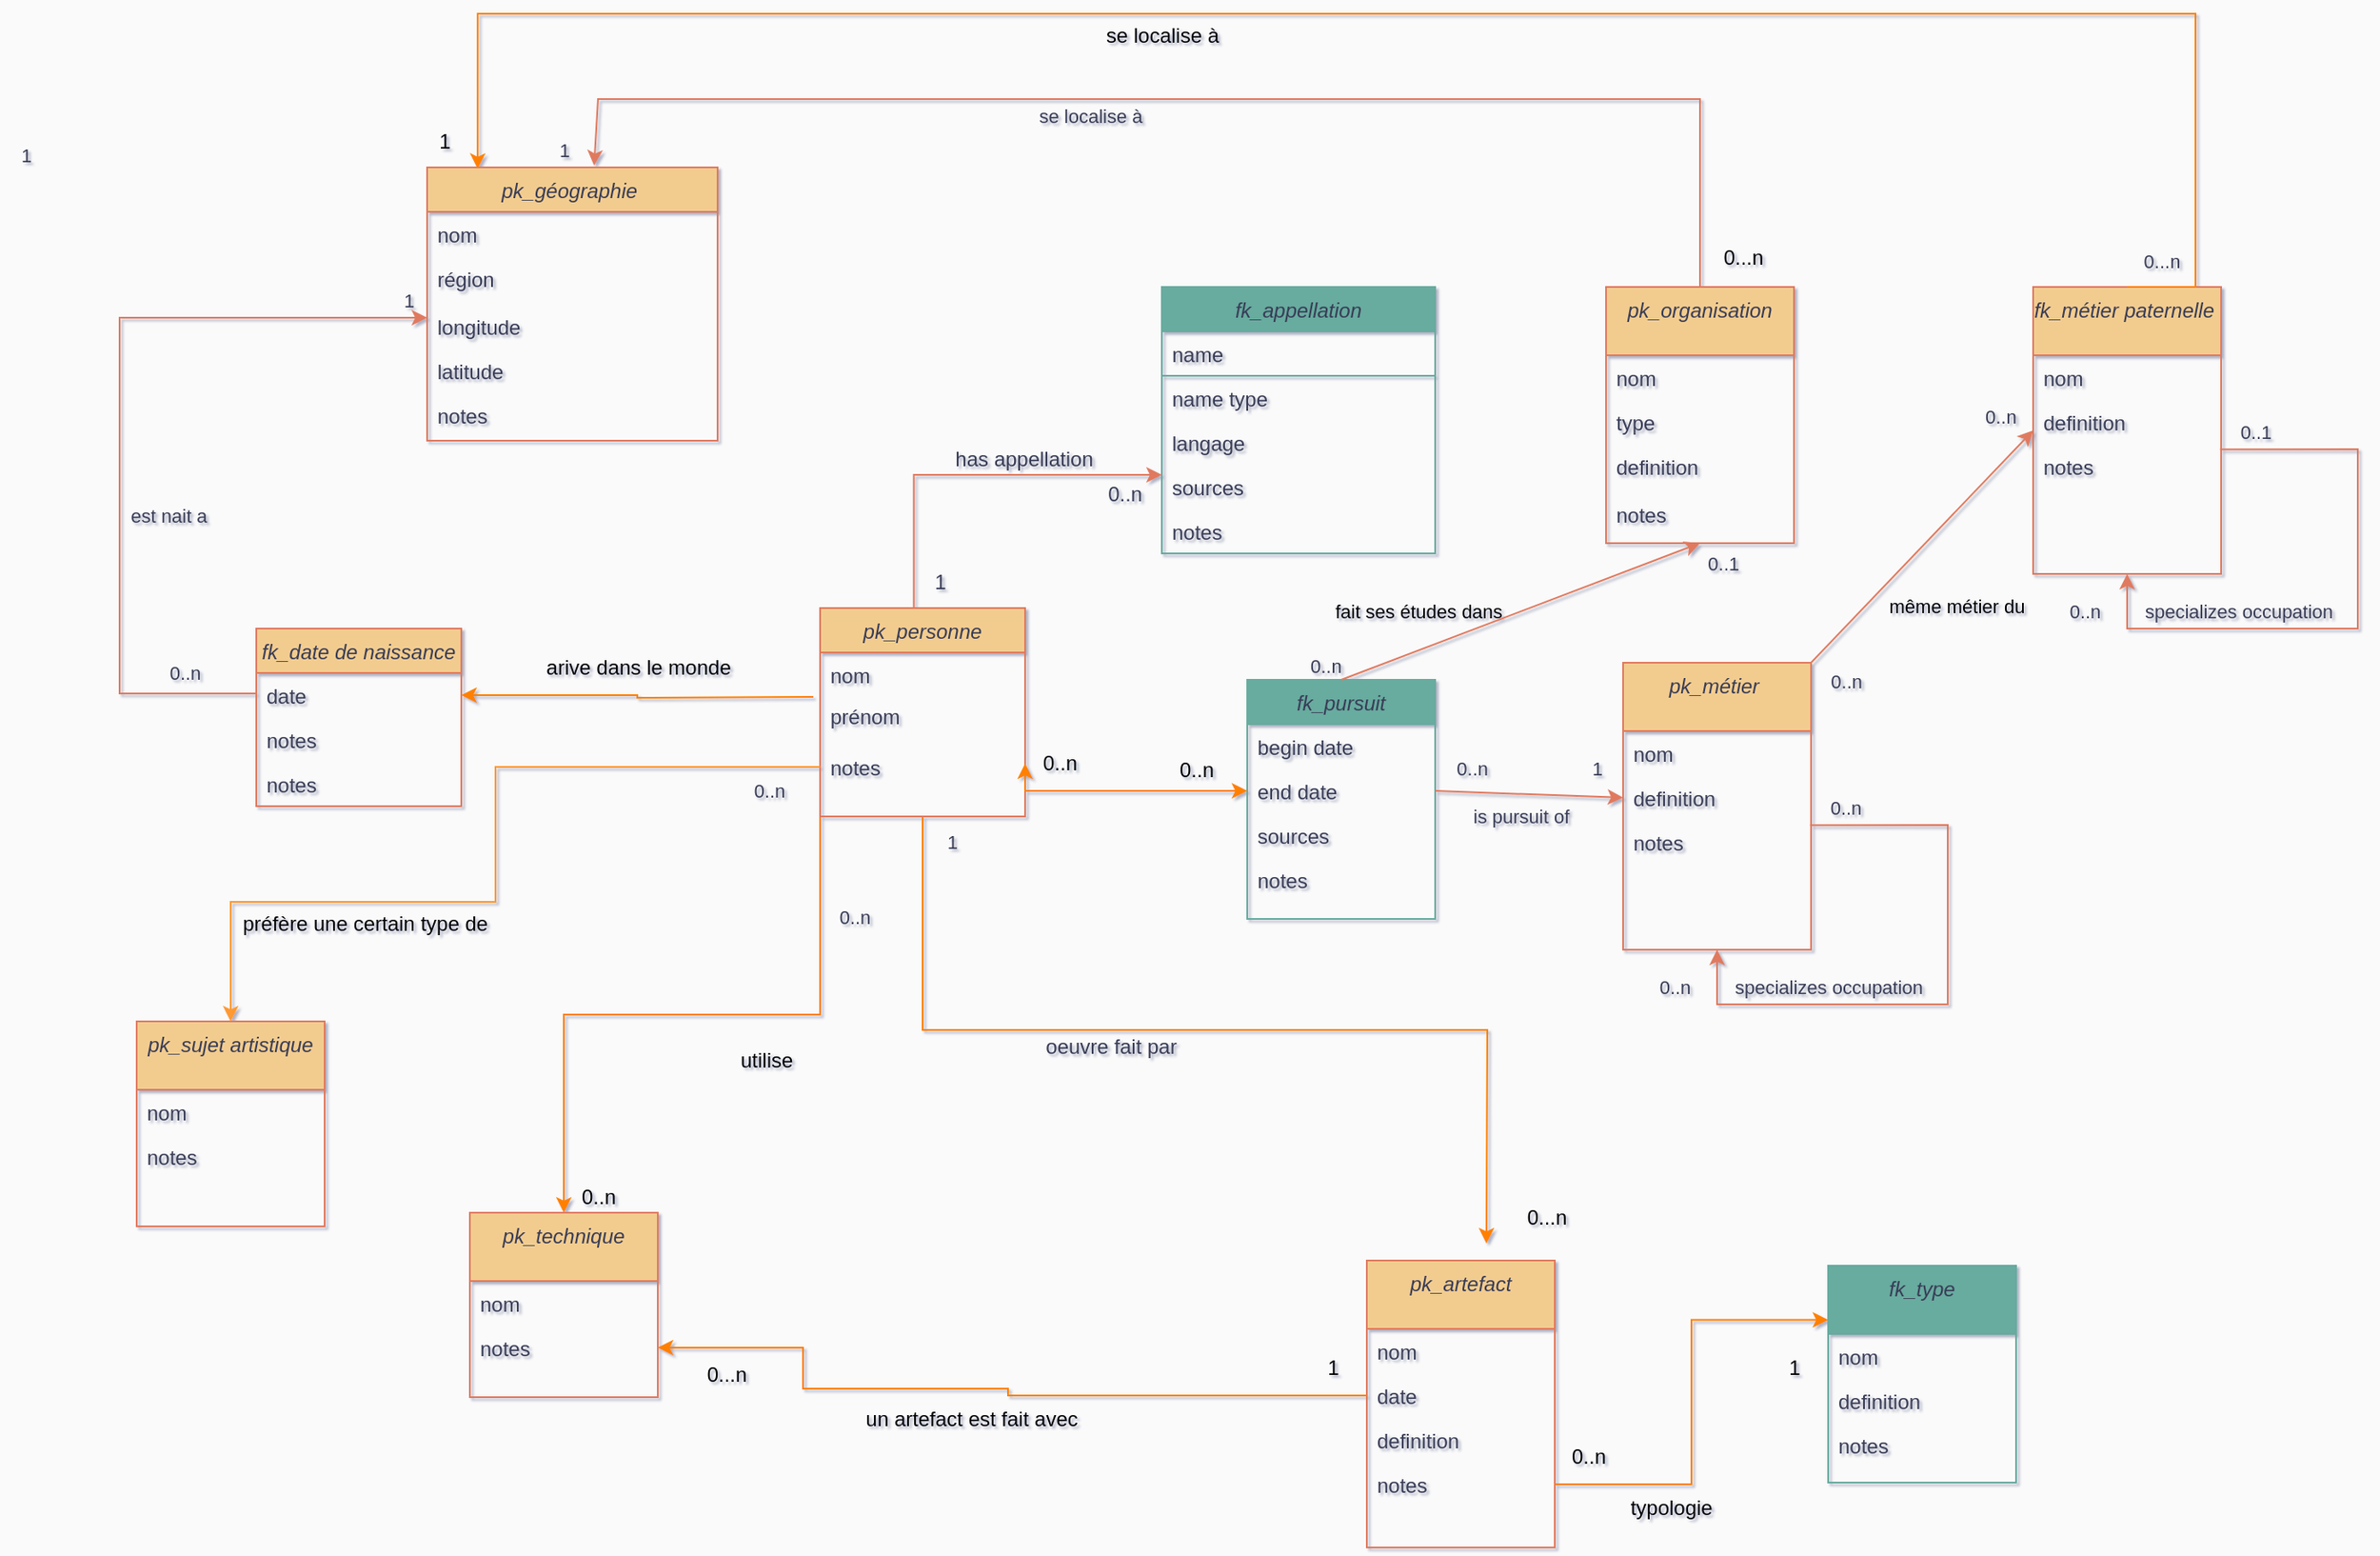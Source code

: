 <mxfile version="22.0.3" type="device">
  <diagram id="C5RBs43oDa-KdzZeNtuy" name="Page-1">
    <mxGraphModel dx="2068" dy="842" grid="1" gridSize="10" guides="1" tooltips="1" connect="1" arrows="1" fold="1" page="1" pageScale="1" pageWidth="1654" pageHeight="1169" background="#fafafa" math="0" shadow="1">
      <root>
        <mxCell id="WIyWlLk6GJQsqaUBKTNV-0" />
        <mxCell id="WIyWlLk6GJQsqaUBKTNV-1" parent="WIyWlLk6GJQsqaUBKTNV-0" />
        <mxCell id="lIRJRWgk_XQTRXZxPNvE-7" style="edgeStyle=orthogonalEdgeStyle;rounded=0;orthogonalLoop=1;jettySize=auto;html=1;exitX=0;exitY=1;exitDx=0;exitDy=0;entryX=0.5;entryY=0;entryDx=0;entryDy=0;strokeColor=#FF8000;" edge="1" parent="WIyWlLk6GJQsqaUBKTNV-1" source="zkfFHV4jXpPFQw0GAbJ--0" target="u_57cNiZf8qIz6-0h1pk-30">
          <mxGeometry relative="1" as="geometry" />
        </mxCell>
        <mxCell id="lIRJRWgk_XQTRXZxPNvE-30" style="edgeStyle=orthogonalEdgeStyle;rounded=0;orthogonalLoop=1;jettySize=auto;html=1;exitX=0.5;exitY=1;exitDx=0;exitDy=0;strokeColor=#FF8000;" edge="1" parent="WIyWlLk6GJQsqaUBKTNV-1" source="zkfFHV4jXpPFQw0GAbJ--0">
          <mxGeometry relative="1" as="geometry">
            <mxPoint x="1120" y="820" as="targetPoint" />
          </mxGeometry>
        </mxCell>
        <mxCell id="zkfFHV4jXpPFQw0GAbJ--0" value="pk_personne" style="swimlane;fontStyle=2;align=center;verticalAlign=top;childLayout=stackLayout;horizontal=1;startSize=26;horizontalStack=0;resizeParent=1;resizeLast=0;collapsible=1;marginBottom=0;rounded=0;shadow=0;strokeWidth=1;labelBackgroundColor=none;fillColor=#F2CC8F;strokeColor=#E07A5F;fontColor=#393C56;" parent="WIyWlLk6GJQsqaUBKTNV-1" vertex="1">
          <mxGeometry x="730" y="448" width="120" height="122" as="geometry">
            <mxRectangle x="230" y="140" width="160" height="26" as="alternateBounds" />
          </mxGeometry>
        </mxCell>
        <mxCell id="zkfFHV4jXpPFQw0GAbJ--1" value="nom" style="text;align=left;verticalAlign=top;spacingLeft=4;spacingRight=4;overflow=hidden;rotatable=0;points=[[0,0.5],[1,0.5]];portConstraint=eastwest;rounded=0;labelBackgroundColor=none;fontColor=#393C56;" parent="zkfFHV4jXpPFQw0GAbJ--0" vertex="1">
          <mxGeometry y="26" width="120" height="24" as="geometry" />
        </mxCell>
        <mxCell id="u_57cNiZf8qIz6-0h1pk-41" value="prénom" style="text;align=left;verticalAlign=top;spacingLeft=4;spacingRight=4;overflow=hidden;rotatable=0;points=[[0,0.5],[1,0.5]];portConstraint=eastwest;rounded=0;labelBackgroundColor=none;fontColor=#393C56;" parent="zkfFHV4jXpPFQw0GAbJ--0" vertex="1">
          <mxGeometry y="50" width="120" height="30" as="geometry" />
        </mxCell>
        <mxCell id="p7xlOEMJFDli8GuN8Mlz-6" value="notes&#xa;" style="text;align=left;verticalAlign=top;spacingLeft=4;spacingRight=4;overflow=hidden;rotatable=0;points=[[0,0.5],[1,0.5]];portConstraint=eastwest;rounded=0;shadow=0;html=0;labelBackgroundColor=none;fontColor=#393C56;" parent="zkfFHV4jXpPFQw0GAbJ--0" vertex="1">
          <mxGeometry y="80" width="120" height="26" as="geometry" />
        </mxCell>
        <mxCell id="Bw8D9-mf-STMI-rw64IU-0" value="fk_date de naissance" style="swimlane;fontStyle=2;align=center;verticalAlign=top;childLayout=stackLayout;horizontal=1;startSize=26;horizontalStack=0;resizeParent=1;resizeLast=0;collapsible=1;marginBottom=0;rounded=0;shadow=0;strokeWidth=1;labelBackgroundColor=none;fillColor=#F2CC8F;strokeColor=#E07A5F;fontColor=#393C56;" parent="WIyWlLk6GJQsqaUBKTNV-1" vertex="1">
          <mxGeometry x="400" y="460" width="120" height="104" as="geometry">
            <mxRectangle x="230" y="140" width="160" height="26" as="alternateBounds" />
          </mxGeometry>
        </mxCell>
        <mxCell id="Bw8D9-mf-STMI-rw64IU-1" value="date" style="text;align=left;verticalAlign=top;spacingLeft=4;spacingRight=4;overflow=hidden;rotatable=0;points=[[0,0.5],[1,0.5]];portConstraint=eastwest;rounded=0;labelBackgroundColor=none;fontColor=#393C56;" parent="Bw8D9-mf-STMI-rw64IU-0" vertex="1">
          <mxGeometry y="26" width="120" height="26" as="geometry" />
        </mxCell>
        <mxCell id="Bw8D9-mf-STMI-rw64IU-53" style="edgeStyle=elbowEdgeStyle;rounded=0;orthogonalLoop=1;jettySize=auto;elbow=vertical;html=1;exitX=0;exitY=0.5;exitDx=0;exitDy=0;labelBackgroundColor=none;fontColor=default;strokeColor=#E07A5F;" parent="Bw8D9-mf-STMI-rw64IU-0" edge="1">
          <mxGeometry relative="1" as="geometry">
            <mxPoint y="65" as="sourcePoint" />
            <mxPoint y="65" as="targetPoint" />
          </mxGeometry>
        </mxCell>
        <mxCell id="p7xlOEMJFDli8GuN8Mlz-13" value="notes&#xa;" style="text;align=left;verticalAlign=top;spacingLeft=4;spacingRight=4;overflow=hidden;rotatable=0;points=[[0,0.5],[1,0.5]];portConstraint=eastwest;rounded=0;shadow=0;html=0;labelBackgroundColor=none;fontColor=#393C56;" parent="Bw8D9-mf-STMI-rw64IU-0" vertex="1">
          <mxGeometry y="52" width="120" height="26" as="geometry" />
        </mxCell>
        <mxCell id="lIRJRWgk_XQTRXZxPNvE-15" value="notes&#xa;" style="text;align=left;verticalAlign=top;spacingLeft=4;spacingRight=4;overflow=hidden;rotatable=0;points=[[0,0.5],[1,0.5]];portConstraint=eastwest;rounded=0;shadow=0;html=0;labelBackgroundColor=none;fontColor=#393C56;" vertex="1" parent="Bw8D9-mf-STMI-rw64IU-0">
          <mxGeometry y="78" width="120" height="26" as="geometry" />
        </mxCell>
        <mxCell id="Bw8D9-mf-STMI-rw64IU-9" value="fk_appellation" style="swimlane;fontStyle=2;align=center;verticalAlign=top;childLayout=stackLayout;horizontal=1;startSize=26;horizontalStack=0;resizeParent=1;resizeLast=0;collapsible=1;marginBottom=0;rounded=0;shadow=0;strokeWidth=1;labelBackgroundColor=none;fillColor=#67AB9F;strokeColor=#67AB9F;fontColor=#393C56;" parent="WIyWlLk6GJQsqaUBKTNV-1" vertex="1">
          <mxGeometry x="930" y="260" width="160" height="156" as="geometry">
            <mxRectangle x="230" y="140" width="160" height="26" as="alternateBounds" />
          </mxGeometry>
        </mxCell>
        <mxCell id="Bw8D9-mf-STMI-rw64IU-10" value="name" style="text;align=left;verticalAlign=top;spacingLeft=4;spacingRight=4;overflow=hidden;rotatable=0;points=[[0,0.5],[1,0.5]];portConstraint=eastwest;rounded=0;labelBackgroundColor=none;fontColor=#393C56;strokeColor=#67AB9F;" parent="Bw8D9-mf-STMI-rw64IU-9" vertex="1">
          <mxGeometry y="26" width="160" height="26" as="geometry" />
        </mxCell>
        <mxCell id="Bw8D9-mf-STMI-rw64IU-11" value="name type" style="text;align=left;verticalAlign=top;spacingLeft=4;spacingRight=4;overflow=hidden;rotatable=0;points=[[0,0.5],[1,0.5]];portConstraint=eastwest;rounded=0;shadow=0;html=0;labelBackgroundColor=none;fontColor=#393C56;" parent="Bw8D9-mf-STMI-rw64IU-9" vertex="1">
          <mxGeometry y="52" width="160" height="26" as="geometry" />
        </mxCell>
        <mxCell id="Bw8D9-mf-STMI-rw64IU-18" value="langage" style="text;align=left;verticalAlign=top;spacingLeft=4;spacingRight=4;overflow=hidden;rotatable=0;points=[[0,0.5],[1,0.5]];portConstraint=eastwest;rounded=0;labelBackgroundColor=none;fontColor=#393C56;" parent="Bw8D9-mf-STMI-rw64IU-9" vertex="1">
          <mxGeometry y="78" width="160" height="26" as="geometry" />
        </mxCell>
        <mxCell id="Bw8D9-mf-STMI-rw64IU-19" value="sources" style="text;align=left;verticalAlign=top;spacingLeft=4;spacingRight=4;overflow=hidden;rotatable=0;points=[[0,0.5],[1,0.5]];portConstraint=eastwest;rounded=0;labelBackgroundColor=none;fontColor=#393C56;" parent="Bw8D9-mf-STMI-rw64IU-9" vertex="1">
          <mxGeometry y="104" width="160" height="26" as="geometry" />
        </mxCell>
        <mxCell id="p7xlOEMJFDli8GuN8Mlz-16" value="notes&#xa;" style="text;align=left;verticalAlign=top;spacingLeft=4;spacingRight=4;overflow=hidden;rotatable=0;points=[[0,0.5],[1,0.5]];portConstraint=eastwest;rounded=0;shadow=0;html=0;labelBackgroundColor=none;fontColor=#393C56;" parent="Bw8D9-mf-STMI-rw64IU-9" vertex="1">
          <mxGeometry y="130" width="160" height="26" as="geometry" />
        </mxCell>
        <mxCell id="Bw8D9-mf-STMI-rw64IU-20" value="" style="endArrow=classic;shadow=0;strokeWidth=1;rounded=0;endFill=1;edgeStyle=elbowEdgeStyle;elbow=vertical;exitX=0.457;exitY=0.003;exitDx=0;exitDy=0;exitPerimeter=0;labelBackgroundColor=none;fontColor=default;strokeColor=#E07A5F;" parent="WIyWlLk6GJQsqaUBKTNV-1" source="zkfFHV4jXpPFQw0GAbJ--0" target="Bw8D9-mf-STMI-rw64IU-9" edge="1">
          <mxGeometry x="0.5" y="41" relative="1" as="geometry">
            <mxPoint x="520" y="535.0" as="sourcePoint" />
            <mxPoint x="740" y="535.0" as="targetPoint" />
            <mxPoint x="-40" y="32" as="offset" />
            <Array as="points">
              <mxPoint x="850" y="370" />
            </Array>
          </mxGeometry>
        </mxCell>
        <mxCell id="Bw8D9-mf-STMI-rw64IU-22" value="0..n" style="resizable=0;align=right;verticalAlign=bottom;labelBackgroundColor=none;fontSize=12;rounded=0;fillColor=#F2CC8F;strokeColor=#E07A5F;fontColor=#393C56;" parent="Bw8D9-mf-STMI-rw64IU-20" connectable="0" vertex="1">
          <mxGeometry x="1" relative="1" as="geometry">
            <mxPoint x="-9.86" y="20" as="offset" />
          </mxGeometry>
        </mxCell>
        <mxCell id="Bw8D9-mf-STMI-rw64IU-23" value="has appellation" style="text;html=1;resizable=0;points=[];;align=center;verticalAlign=middle;labelBackgroundColor=none;rounded=0;shadow=0;strokeWidth=1;fontSize=12;fontColor=#393C56;" parent="Bw8D9-mf-STMI-rw64IU-20" vertex="1" connectable="0">
          <mxGeometry x="0.5" y="49" relative="1" as="geometry">
            <mxPoint x="-25.46" y="40.14" as="offset" />
          </mxGeometry>
        </mxCell>
        <mxCell id="Bw8D9-mf-STMI-rw64IU-12" value="pk_géographie " style="swimlane;fontStyle=2;align=center;verticalAlign=top;childLayout=stackLayout;horizontal=1;startSize=26;horizontalStack=0;resizeParent=1;resizeLast=0;collapsible=1;marginBottom=0;rounded=0;shadow=0;strokeWidth=1;labelBackgroundColor=none;fillColor=#F2CC8F;strokeColor=#E07A5F;fontColor=#393C56;" parent="WIyWlLk6GJQsqaUBKTNV-1" vertex="1">
          <mxGeometry x="500" y="190" width="170" height="160" as="geometry">
            <mxRectangle x="230" y="140" width="160" height="26" as="alternateBounds" />
          </mxGeometry>
        </mxCell>
        <mxCell id="Bw8D9-mf-STMI-rw64IU-13" value="nom" style="text;align=left;verticalAlign=top;spacingLeft=4;spacingRight=4;overflow=hidden;rotatable=0;points=[[0,0.5],[1,0.5]];portConstraint=eastwest;rounded=0;labelBackgroundColor=none;fontColor=#393C56;" parent="Bw8D9-mf-STMI-rw64IU-12" vertex="1">
          <mxGeometry y="26" width="170" height="26" as="geometry" />
        </mxCell>
        <mxCell id="Bw8D9-mf-STMI-rw64IU-14" value="région " style="text;align=left;verticalAlign=top;spacingLeft=4;spacingRight=4;overflow=hidden;rotatable=0;points=[[0,0.5],[1,0.5]];portConstraint=eastwest;rounded=0;shadow=0;html=0;labelBackgroundColor=none;fontColor=#393C56;" parent="Bw8D9-mf-STMI-rw64IU-12" vertex="1">
          <mxGeometry y="52" width="170" height="28" as="geometry" />
        </mxCell>
        <mxCell id="Bw8D9-mf-STMI-rw64IU-24" value="longitude" style="text;align=left;verticalAlign=top;spacingLeft=4;spacingRight=4;overflow=hidden;rotatable=0;points=[[0,0.5],[1,0.5]];portConstraint=eastwest;rounded=0;shadow=0;html=0;labelBackgroundColor=none;fontColor=#393C56;" parent="Bw8D9-mf-STMI-rw64IU-12" vertex="1">
          <mxGeometry y="80" width="170" height="26" as="geometry" />
        </mxCell>
        <mxCell id="Bw8D9-mf-STMI-rw64IU-25" value="latitude" style="text;align=left;verticalAlign=top;spacingLeft=4;spacingRight=4;overflow=hidden;rotatable=0;points=[[0,0.5],[1,0.5]];portConstraint=eastwest;rounded=0;shadow=0;html=0;labelBackgroundColor=none;fontColor=#393C56;" parent="Bw8D9-mf-STMI-rw64IU-12" vertex="1">
          <mxGeometry y="106" width="170" height="26" as="geometry" />
        </mxCell>
        <mxCell id="p7xlOEMJFDli8GuN8Mlz-14" value="notes&#xa;" style="text;align=left;verticalAlign=top;spacingLeft=4;spacingRight=4;overflow=hidden;rotatable=0;points=[[0,0.5],[1,0.5]];portConstraint=eastwest;rounded=0;shadow=0;html=0;labelBackgroundColor=none;fontColor=#393C56;" parent="Bw8D9-mf-STMI-rw64IU-12" vertex="1">
          <mxGeometry y="132" width="170" height="26" as="geometry" />
        </mxCell>
        <mxCell id="Bw8D9-mf-STMI-rw64IU-49" value="" style="endArrow=classic;html=1;rounded=0;labelBackgroundColor=none;fontColor=default;strokeColor=#E07A5F;" parent="WIyWlLk6GJQsqaUBKTNV-1" edge="1">
          <mxGeometry relative="1" as="geometry">
            <mxPoint x="400" y="498" as="sourcePoint" />
            <mxPoint x="500" y="278" as="targetPoint" />
            <Array as="points">
              <mxPoint x="320" y="498" />
              <mxPoint x="320" y="278" />
            </Array>
          </mxGeometry>
        </mxCell>
        <mxCell id="Bw8D9-mf-STMI-rw64IU-50" value="est nait a&amp;nbsp;" style="edgeLabel;resizable=0;html=1;align=center;verticalAlign=middle;rounded=0;labelBackgroundColor=none;fontColor=#393C56;" parent="Bw8D9-mf-STMI-rw64IU-49" connectable="0" vertex="1">
          <mxGeometry relative="1" as="geometry">
            <mxPoint x="30" y="56" as="offset" />
          </mxGeometry>
        </mxCell>
        <mxCell id="Bw8D9-mf-STMI-rw64IU-51" value="1" style="edgeLabel;html=1;align=center;verticalAlign=middle;resizable=0;points=[];rounded=0;labelBackgroundColor=none;fontColor=#393C56;" parent="Bw8D9-mf-STMI-rw64IU-49" vertex="1" connectable="0">
          <mxGeometry x="0.888" y="-1" relative="1" as="geometry">
            <mxPoint x="15.55" y="-11.69" as="offset" />
          </mxGeometry>
        </mxCell>
        <mxCell id="Bw8D9-mf-STMI-rw64IU-52" value="0..n" style="edgeLabel;html=1;align=center;verticalAlign=middle;resizable=0;points=[];rounded=0;labelBackgroundColor=none;fontColor=#393C56;" parent="Bw8D9-mf-STMI-rw64IU-49" vertex="1" connectable="0">
          <mxGeometry x="-0.881" y="-1" relative="1" as="geometry">
            <mxPoint x="-14.14" y="-11" as="offset" />
          </mxGeometry>
        </mxCell>
        <mxCell id="Bw8D9-mf-STMI-rw64IU-86" value="pk_métier " style="swimlane;fontStyle=2;align=center;verticalAlign=top;childLayout=stackLayout;horizontal=1;startSize=40;horizontalStack=0;resizeParent=1;resizeLast=0;collapsible=1;marginBottom=0;rounded=0;shadow=0;strokeWidth=1;labelBackgroundColor=none;fillColor=#F2CC8F;strokeColor=#E07A5F;fontColor=#393C56;" parent="WIyWlLk6GJQsqaUBKTNV-1" vertex="1">
          <mxGeometry x="1200" y="480" width="110" height="168" as="geometry">
            <mxRectangle x="230" y="140" width="160" height="26" as="alternateBounds" />
          </mxGeometry>
        </mxCell>
        <mxCell id="Bw8D9-mf-STMI-rw64IU-87" value="nom " style="text;align=left;verticalAlign=top;spacingLeft=4;spacingRight=4;overflow=hidden;rotatable=0;points=[[0,0.5],[1,0.5]];portConstraint=eastwest;rounded=0;labelBackgroundColor=none;fontColor=#393C56;" parent="Bw8D9-mf-STMI-rw64IU-86" vertex="1">
          <mxGeometry y="40" width="110" height="26" as="geometry" />
        </mxCell>
        <mxCell id="Bw8D9-mf-STMI-rw64IU-88" value="" style="endArrow=classic;html=1;entryX=0.5;entryY=1;entryDx=0;entryDy=0;exitX=0.994;exitY=1.122;exitDx=0;exitDy=0;exitPerimeter=0;rounded=0;labelBackgroundColor=none;fontColor=default;strokeColor=#E07A5F;" parent="Bw8D9-mf-STMI-rw64IU-86" target="Bw8D9-mf-STMI-rw64IU-86" edge="1">
          <mxGeometry relative="1" as="geometry">
            <mxPoint x="109.34" y="95.172" as="sourcePoint" />
            <mxPoint x="-30" y="140" as="targetPoint" />
            <Array as="points">
              <mxPoint x="190" y="95" />
              <mxPoint x="190" y="200" />
              <mxPoint x="55" y="200" />
            </Array>
          </mxGeometry>
        </mxCell>
        <mxCell id="Bw8D9-mf-STMI-rw64IU-90" value="specializes occupation" style="edgeLabel;resizable=0;html=1;align=center;verticalAlign=middle;rounded=0;labelBackgroundColor=none;fontColor=#393C56;" parent="Bw8D9-mf-STMI-rw64IU-88" connectable="0" vertex="1">
          <mxGeometry relative="1" as="geometry">
            <mxPoint x="-70" y="-1.01" as="offset" />
          </mxGeometry>
        </mxCell>
        <mxCell id="Bw8D9-mf-STMI-rw64IU-91" value="0..n" style="edgeLabel;html=1;align=center;verticalAlign=middle;resizable=0;points=[];rounded=0;labelBackgroundColor=none;fontColor=#393C56;" parent="Bw8D9-mf-STMI-rw64IU-88" vertex="1" connectable="0">
          <mxGeometry x="-0.881" y="-1" relative="1" as="geometry">
            <mxPoint x="-0.18" y="-11" as="offset" />
          </mxGeometry>
        </mxCell>
        <mxCell id="Bw8D9-mf-STMI-rw64IU-89" value="0..n" style="edgeLabel;html=1;align=center;verticalAlign=middle;resizable=0;points=[];rounded=0;labelBackgroundColor=none;fontColor=#393C56;" parent="Bw8D9-mf-STMI-rw64IU-88" vertex="1" connectable="0">
          <mxGeometry x="0.888" y="-1" relative="1" as="geometry">
            <mxPoint x="-26" y="2.44" as="offset" />
          </mxGeometry>
        </mxCell>
        <mxCell id="p7xlOEMJFDli8GuN8Mlz-2" value="definition" style="text;align=left;verticalAlign=top;spacingLeft=4;spacingRight=4;overflow=hidden;rotatable=0;points=[[0,0.5],[1,0.5]];portConstraint=eastwest;rounded=0;shadow=0;html=0;labelBackgroundColor=none;fontColor=#393C56;" parent="Bw8D9-mf-STMI-rw64IU-86" vertex="1">
          <mxGeometry y="66" width="110" height="26" as="geometry" />
        </mxCell>
        <mxCell id="p7xlOEMJFDli8GuN8Mlz-8" value="notes&#xa;" style="text;align=left;verticalAlign=top;spacingLeft=4;spacingRight=4;overflow=hidden;rotatable=0;points=[[0,0.5],[1,0.5]];portConstraint=eastwest;rounded=0;shadow=0;html=0;labelBackgroundColor=none;fontColor=#393C56;" parent="Bw8D9-mf-STMI-rw64IU-86" vertex="1">
          <mxGeometry y="92" width="110" height="26" as="geometry" />
        </mxCell>
        <mxCell id="Bw8D9-mf-STMI-rw64IU-77" value="fk_pursuit" style="swimlane;fontStyle=2;align=center;verticalAlign=top;childLayout=stackLayout;horizontal=1;startSize=26;horizontalStack=0;resizeParent=1;resizeLast=0;collapsible=1;marginBottom=0;rounded=0;shadow=0;strokeWidth=1;labelBackgroundColor=none;fillColor=#67AB9F;strokeColor=#67AB9F;fontColor=#393C56;" parent="WIyWlLk6GJQsqaUBKTNV-1" vertex="1">
          <mxGeometry x="980" y="490" width="110" height="140" as="geometry">
            <mxRectangle x="230" y="140" width="160" height="26" as="alternateBounds" />
          </mxGeometry>
        </mxCell>
        <mxCell id="Bw8D9-mf-STMI-rw64IU-78" value="begin date" style="text;align=left;verticalAlign=top;spacingLeft=4;spacingRight=4;overflow=hidden;rotatable=0;points=[[0,0.5],[1,0.5]];portConstraint=eastwest;rounded=0;labelBackgroundColor=none;fontColor=#393C56;" parent="Bw8D9-mf-STMI-rw64IU-77" vertex="1">
          <mxGeometry y="26" width="110" height="26" as="geometry" />
        </mxCell>
        <mxCell id="Bw8D9-mf-STMI-rw64IU-79" value="end date" style="text;align=left;verticalAlign=top;spacingLeft=4;spacingRight=4;overflow=hidden;rotatable=0;points=[[0,0.5],[1,0.5]];portConstraint=eastwest;rounded=0;shadow=0;html=0;labelBackgroundColor=none;fontColor=#393C56;" parent="Bw8D9-mf-STMI-rw64IU-77" vertex="1">
          <mxGeometry y="52" width="110" height="26" as="geometry" />
        </mxCell>
        <mxCell id="Bw8D9-mf-STMI-rw64IU-80" style="edgeStyle=elbowEdgeStyle;rounded=0;orthogonalLoop=1;jettySize=auto;elbow=vertical;html=1;exitX=0;exitY=0.5;exitDx=0;exitDy=0;labelBackgroundColor=none;fontColor=default;strokeColor=#E07A5F;" parent="Bw8D9-mf-STMI-rw64IU-77" source="Bw8D9-mf-STMI-rw64IU-79" target="Bw8D9-mf-STMI-rw64IU-79" edge="1">
          <mxGeometry relative="1" as="geometry" />
        </mxCell>
        <mxCell id="Bw8D9-mf-STMI-rw64IU-81" value="sources" style="text;align=left;verticalAlign=top;spacingLeft=4;spacingRight=4;overflow=hidden;rotatable=0;points=[[0,0.5],[1,0.5]];portConstraint=eastwest;rounded=0;shadow=0;html=0;labelBackgroundColor=none;fontColor=#393C56;" parent="Bw8D9-mf-STMI-rw64IU-77" vertex="1">
          <mxGeometry y="78" width="110" height="26" as="geometry" />
        </mxCell>
        <mxCell id="p7xlOEMJFDli8GuN8Mlz-15" value="notes&#xa;" style="text;align=left;verticalAlign=top;spacingLeft=4;spacingRight=4;overflow=hidden;rotatable=0;points=[[0,0.5],[1,0.5]];portConstraint=eastwest;rounded=0;shadow=0;html=0;labelBackgroundColor=none;fontColor=#393C56;" parent="Bw8D9-mf-STMI-rw64IU-77" vertex="1">
          <mxGeometry y="104" width="110" height="26" as="geometry" />
        </mxCell>
        <mxCell id="Bw8D9-mf-STMI-rw64IU-93" value="" style="endArrow=none;html=1;exitX=0;exitY=0.5;exitDx=0;exitDy=0;entryX=1;entryY=0.5;entryDx=0;entryDy=0;startArrow=classic;startFill=1;endFill=0;rounded=0;labelBackgroundColor=none;fontColor=default;strokeColor=#E07A5F;" parent="WIyWlLk6GJQsqaUBKTNV-1" target="Bw8D9-mf-STMI-rw64IU-79" edge="1">
          <mxGeometry x="-0.006" relative="1" as="geometry">
            <mxPoint x="1200" y="559" as="sourcePoint" />
            <mxPoint x="1000" y="635" as="targetPoint" />
            <mxPoint as="offset" />
          </mxGeometry>
        </mxCell>
        <mxCell id="Bw8D9-mf-STMI-rw64IU-94" value="is pursuit of" style="edgeLabel;resizable=0;html=1;align=center;verticalAlign=middle;rounded=0;labelBackgroundColor=none;fontColor=#393C56;rotation=0;" parent="Bw8D9-mf-STMI-rw64IU-93" connectable="0" vertex="1">
          <mxGeometry relative="1" as="geometry">
            <mxPoint x="-5" y="13" as="offset" />
          </mxGeometry>
        </mxCell>
        <mxCell id="Bw8D9-mf-STMI-rw64IU-95" value="1" style="edgeLabel;resizable=0;html=1;align=left;verticalAlign=bottom;rounded=0;labelBackgroundColor=none;fontColor=#393C56;" parent="Bw8D9-mf-STMI-rw64IU-93" connectable="0" vertex="1">
          <mxGeometry x="-1" relative="1" as="geometry">
            <mxPoint x="-20" y="-9" as="offset" />
          </mxGeometry>
        </mxCell>
        <mxCell id="Bw8D9-mf-STMI-rw64IU-96" value="0..n" style="edgeLabel;resizable=0;html=1;align=right;verticalAlign=bottom;rounded=0;labelBackgroundColor=none;fontColor=#393C56;" parent="Bw8D9-mf-STMI-rw64IU-93" connectable="0" vertex="1">
          <mxGeometry x="1" relative="1" as="geometry">
            <mxPoint x="31" y="-5" as="offset" />
          </mxGeometry>
        </mxCell>
        <mxCell id="Bw8D9-mf-STMI-rw64IU-130" value="" style="endArrow=classic;html=1;entryX=0.575;entryY=-0.007;entryDx=0;entryDy=0;exitX=0.5;exitY=0;exitDx=0;exitDy=0;rounded=0;labelBackgroundColor=none;fontColor=default;strokeColor=#E07A5F;entryPerimeter=0;" parent="WIyWlLk6GJQsqaUBKTNV-1" source="Bw8D9-mf-STMI-rw64IU-128" target="Bw8D9-mf-STMI-rw64IU-12" edge="1">
          <mxGeometry relative="1" as="geometry">
            <mxPoint x="1350" y="264" as="sourcePoint" />
            <mxPoint x="1160" y="324" as="targetPoint" />
            <Array as="points">
              <mxPoint x="1245" y="200" />
              <mxPoint x="1245" y="150" />
              <mxPoint x="600" y="150" />
            </Array>
          </mxGeometry>
        </mxCell>
        <mxCell id="Bw8D9-mf-STMI-rw64IU-131" value="se localise à" style="edgeLabel;resizable=0;html=1;align=center;verticalAlign=middle;rounded=0;labelBackgroundColor=none;fontColor=#393C56;" parent="Bw8D9-mf-STMI-rw64IU-130" connectable="0" vertex="1">
          <mxGeometry relative="1" as="geometry">
            <mxPoint x="-70" y="10" as="offset" />
          </mxGeometry>
        </mxCell>
        <mxCell id="Bw8D9-mf-STMI-rw64IU-132" value="0..n" style="edgeLabel;html=1;align=center;verticalAlign=middle;resizable=0;points=[];rounded=0;labelBackgroundColor=none;fontColor=#393C56;" parent="Bw8D9-mf-STMI-rw64IU-130" vertex="1" connectable="0">
          <mxGeometry x="-0.881" y="-1" relative="1" as="geometry">
            <mxPoint x="24" y="53.45" as="offset" />
          </mxGeometry>
        </mxCell>
        <mxCell id="Bw8D9-mf-STMI-rw64IU-133" value="1" style="edgeLabel;html=1;align=center;verticalAlign=middle;resizable=0;points=[];rounded=0;labelBackgroundColor=none;fontColor=#393C56;" parent="Bw8D9-mf-STMI-rw64IU-130" vertex="1" connectable="0">
          <mxGeometry x="0.888" y="-1" relative="1" as="geometry">
            <mxPoint x="-26" y="31" as="offset" />
          </mxGeometry>
        </mxCell>
        <mxCell id="Bw8D9-mf-STMI-rw64IU-128" value="pk_organisation" style="swimlane;fontStyle=2;align=center;verticalAlign=top;childLayout=stackLayout;horizontal=1;startSize=40;horizontalStack=0;resizeParent=1;resizeLast=0;collapsible=1;marginBottom=0;rounded=0;shadow=0;strokeWidth=1;labelBackgroundColor=none;fillColor=#F2CC8F;strokeColor=#E07A5F;fontColor=#393C56;" parent="WIyWlLk6GJQsqaUBKTNV-1" vertex="1">
          <mxGeometry x="1190" y="260" width="110" height="150" as="geometry">
            <mxRectangle x="230" y="140" width="160" height="26" as="alternateBounds" />
          </mxGeometry>
        </mxCell>
        <mxCell id="Bw8D9-mf-STMI-rw64IU-129" value="nom" style="text;align=left;verticalAlign=top;spacingLeft=4;spacingRight=4;overflow=hidden;rotatable=0;points=[[0,0.5],[1,0.5]];portConstraint=eastwest;rounded=0;labelBackgroundColor=none;fontColor=#393C56;" parent="Bw8D9-mf-STMI-rw64IU-128" vertex="1">
          <mxGeometry y="40" width="110" height="26" as="geometry" />
        </mxCell>
        <mxCell id="u_57cNiZf8qIz6-0h1pk-17" value="type" style="text;align=left;verticalAlign=top;spacingLeft=4;spacingRight=4;overflow=hidden;rotatable=0;points=[[0,0.5],[1,0.5]];portConstraint=eastwest;rounded=0;labelBackgroundColor=none;fontColor=#393C56;" parent="Bw8D9-mf-STMI-rw64IU-128" vertex="1">
          <mxGeometry y="66" width="110" height="26" as="geometry" />
        </mxCell>
        <mxCell id="p7xlOEMJFDli8GuN8Mlz-3" value="definition" style="text;align=left;verticalAlign=top;spacingLeft=4;spacingRight=4;overflow=hidden;rotatable=0;points=[[0,0.5],[1,0.5]];portConstraint=eastwest;rounded=0;shadow=0;html=0;labelBackgroundColor=none;fontColor=#393C56;" parent="Bw8D9-mf-STMI-rw64IU-128" vertex="1">
          <mxGeometry y="92" width="110" height="28" as="geometry" />
        </mxCell>
        <mxCell id="p7xlOEMJFDli8GuN8Mlz-11" value="notes&#xa;" style="text;align=left;verticalAlign=top;spacingLeft=4;spacingRight=4;overflow=hidden;rotatable=0;points=[[0,0.5],[1,0.5]];portConstraint=eastwest;rounded=0;shadow=0;html=0;labelBackgroundColor=none;fontColor=#393C56;" parent="Bw8D9-mf-STMI-rw64IU-128" vertex="1">
          <mxGeometry y="120" width="110" height="26" as="geometry" />
        </mxCell>
        <mxCell id="Bw8D9-mf-STMI-rw64IU-135" value="fait ses études dans&lt;br&gt;" style="endArrow=classic;html=1;exitX=0.5;exitY=0;exitDx=0;exitDy=0;entryX=0.5;entryY=1;entryDx=0;entryDy=0;rounded=0;labelBackgroundColor=none;fontColor=default;strokeColor=#E07A5F;" parent="WIyWlLk6GJQsqaUBKTNV-1" source="Bw8D9-mf-STMI-rw64IU-77" target="Bw8D9-mf-STMI-rw64IU-128" edge="1">
          <mxGeometry x="-0.499" y="21" relative="1" as="geometry">
            <mxPoint x="1210" y="569" as="sourcePoint" />
            <mxPoint x="1100" y="635" as="targetPoint" />
            <mxPoint as="offset" />
          </mxGeometry>
        </mxCell>
        <mxCell id="Bw8D9-mf-STMI-rw64IU-137" value="0..n" style="edgeLabel;resizable=0;html=1;align=left;verticalAlign=bottom;rounded=0;labelBackgroundColor=none;fontColor=#393C56;" parent="Bw8D9-mf-STMI-rw64IU-135" connectable="0" vertex="1">
          <mxGeometry x="-1" relative="1" as="geometry">
            <mxPoint x="-20" as="offset" />
          </mxGeometry>
        </mxCell>
        <mxCell id="Bw8D9-mf-STMI-rw64IU-138" value="0..1" style="edgeLabel;resizable=0;html=1;align=right;verticalAlign=bottom;rounded=0;labelBackgroundColor=none;fontColor=#393C56;" parent="Bw8D9-mf-STMI-rw64IU-135" connectable="0" vertex="1">
          <mxGeometry x="1" relative="1" as="geometry">
            <mxPoint x="24" y="20" as="offset" />
          </mxGeometry>
        </mxCell>
        <mxCell id="u_57cNiZf8qIz6-0h1pk-11" value="1" style="text;html=1;align=center;verticalAlign=middle;resizable=0;points=[];autosize=1;strokeColor=none;fillColor=none;rounded=0;labelBackgroundColor=none;fontColor=#393C56;" parent="WIyWlLk6GJQsqaUBKTNV-1" vertex="1">
          <mxGeometry x="785" y="418" width="30" height="30" as="geometry" />
        </mxCell>
        <mxCell id="u_57cNiZf8qIz6-0h1pk-18" value="fk_type" style="swimlane;fontStyle=2;align=center;verticalAlign=top;childLayout=stackLayout;horizontal=1;startSize=40;horizontalStack=0;resizeParent=1;resizeLast=0;collapsible=1;marginBottom=0;rounded=0;shadow=0;strokeWidth=1;labelBackgroundColor=none;fillColor=#67AB9F;strokeColor=#67AB9F;fontColor=#393C56;" parent="WIyWlLk6GJQsqaUBKTNV-1" vertex="1">
          <mxGeometry x="1320" y="833" width="110" height="127" as="geometry">
            <mxRectangle x="230" y="140" width="160" height="26" as="alternateBounds" />
          </mxGeometry>
        </mxCell>
        <mxCell id="p7xlOEMJFDli8GuN8Mlz-31" value="nom" style="text;align=left;verticalAlign=top;spacingLeft=4;spacingRight=4;overflow=hidden;rotatable=0;points=[[0,0.5],[1,0.5]];portConstraint=eastwest;rounded=0;labelBackgroundColor=none;fontColor=#393C56;" parent="u_57cNiZf8qIz6-0h1pk-18" vertex="1">
          <mxGeometry y="40" width="110" height="26" as="geometry" />
        </mxCell>
        <mxCell id="p7xlOEMJFDli8GuN8Mlz-1" value="definition" style="text;align=left;verticalAlign=top;spacingLeft=4;spacingRight=4;overflow=hidden;rotatable=0;points=[[0,0.5],[1,0.5]];portConstraint=eastwest;rounded=0;shadow=0;html=0;labelBackgroundColor=none;fontColor=#393C56;" parent="u_57cNiZf8qIz6-0h1pk-18" vertex="1">
          <mxGeometry y="66" width="110" height="26" as="geometry" />
        </mxCell>
        <mxCell id="p7xlOEMJFDli8GuN8Mlz-9" value="notes&#xa;" style="text;align=left;verticalAlign=top;spacingLeft=4;spacingRight=4;overflow=hidden;rotatable=0;points=[[0,0.5],[1,0.5]];portConstraint=eastwest;rounded=0;shadow=0;html=0;labelBackgroundColor=none;fontColor=#393C56;" parent="u_57cNiZf8qIz6-0h1pk-18" vertex="1">
          <mxGeometry y="92" width="110" height="26" as="geometry" />
        </mxCell>
        <mxCell id="u_57cNiZf8qIz6-0h1pk-29" value="1" style="text;html=1;align=center;verticalAlign=middle;resizable=0;points=[];autosize=1;strokeColor=none;fillColor=none;fontSize=11;rounded=0;labelBackgroundColor=none;fontColor=#393C56;" parent="WIyWlLk6GJQsqaUBKTNV-1" vertex="1">
          <mxGeometry x="792" y="569.5" width="30" height="30" as="geometry" />
        </mxCell>
        <mxCell id="u_57cNiZf8qIz6-0h1pk-30" value="pk_technique" style="swimlane;fontStyle=2;align=center;verticalAlign=top;childLayout=stackLayout;horizontal=1;startSize=40;horizontalStack=0;resizeParent=1;resizeLast=0;collapsible=1;marginBottom=0;rounded=0;shadow=0;strokeWidth=1;labelBackgroundColor=none;fillColor=#F2CC8F;strokeColor=#E07A5F;fontColor=#393C56;" parent="WIyWlLk6GJQsqaUBKTNV-1" vertex="1">
          <mxGeometry x="525" y="802" width="110" height="108" as="geometry">
            <mxRectangle x="230" y="140" width="160" height="26" as="alternateBounds" />
          </mxGeometry>
        </mxCell>
        <mxCell id="u_57cNiZf8qIz6-0h1pk-31" value="nom" style="text;align=left;verticalAlign=top;spacingLeft=4;spacingRight=4;overflow=hidden;rotatable=0;points=[[0,0.5],[1,0.5]];portConstraint=eastwest;rounded=0;labelBackgroundColor=none;fontColor=#393C56;" parent="u_57cNiZf8qIz6-0h1pk-30" vertex="1">
          <mxGeometry y="40" width="110" height="26" as="geometry" />
        </mxCell>
        <mxCell id="p7xlOEMJFDli8GuN8Mlz-5" value="notes&#xa;" style="text;align=left;verticalAlign=top;spacingLeft=4;spacingRight=4;overflow=hidden;rotatable=0;points=[[0,0.5],[1,0.5]];portConstraint=eastwest;rounded=0;shadow=0;html=0;labelBackgroundColor=none;fontColor=#393C56;" parent="u_57cNiZf8qIz6-0h1pk-30" vertex="1">
          <mxGeometry y="66" width="110" height="26" as="geometry" />
        </mxCell>
        <mxCell id="u_57cNiZf8qIz6-0h1pk-42" value="fk_métier paternelle " style="swimlane;fontStyle=2;align=center;verticalAlign=top;childLayout=stackLayout;horizontal=1;startSize=40;horizontalStack=0;resizeParent=1;resizeLast=0;collapsible=1;marginBottom=0;rounded=0;shadow=0;strokeWidth=1;labelBackgroundColor=none;fillColor=#F2CC8F;strokeColor=#E07A5F;fontColor=#393C56;" parent="WIyWlLk6GJQsqaUBKTNV-1" vertex="1">
          <mxGeometry x="1440" y="260" width="110" height="168" as="geometry">
            <mxRectangle x="230" y="140" width="160" height="26" as="alternateBounds" />
          </mxGeometry>
        </mxCell>
        <mxCell id="u_57cNiZf8qIz6-0h1pk-43" value="nom " style="text;align=left;verticalAlign=top;spacingLeft=4;spacingRight=4;overflow=hidden;rotatable=0;points=[[0,0.5],[1,0.5]];portConstraint=eastwest;rounded=0;labelBackgroundColor=none;fontColor=#393C56;" parent="u_57cNiZf8qIz6-0h1pk-42" vertex="1">
          <mxGeometry y="40" width="110" height="26" as="geometry" />
        </mxCell>
        <mxCell id="u_57cNiZf8qIz6-0h1pk-44" value="" style="endArrow=classic;html=1;entryX=0.5;entryY=1;entryDx=0;entryDy=0;exitX=0.994;exitY=1.122;exitDx=0;exitDy=0;exitPerimeter=0;rounded=0;labelBackgroundColor=none;fontColor=default;strokeColor=#E07A5F;" parent="u_57cNiZf8qIz6-0h1pk-42" target="u_57cNiZf8qIz6-0h1pk-42" edge="1">
          <mxGeometry relative="1" as="geometry">
            <mxPoint x="109.34" y="95.172" as="sourcePoint" />
            <mxPoint x="-30" y="140" as="targetPoint" />
            <Array as="points">
              <mxPoint x="190" y="95" />
              <mxPoint x="190" y="200" />
              <mxPoint x="55" y="200" />
            </Array>
          </mxGeometry>
        </mxCell>
        <mxCell id="u_57cNiZf8qIz6-0h1pk-45" value="specializes occupation" style="edgeLabel;resizable=0;html=1;align=center;verticalAlign=middle;rounded=0;labelBackgroundColor=none;fontColor=#393C56;" parent="u_57cNiZf8qIz6-0h1pk-44" connectable="0" vertex="1">
          <mxGeometry relative="1" as="geometry">
            <mxPoint x="-70" y="-1.01" as="offset" />
          </mxGeometry>
        </mxCell>
        <mxCell id="u_57cNiZf8qIz6-0h1pk-46" value="0..1" style="edgeLabel;html=1;align=center;verticalAlign=middle;resizable=0;points=[];rounded=0;labelBackgroundColor=none;fontColor=#393C56;" parent="u_57cNiZf8qIz6-0h1pk-44" vertex="1" connectable="0">
          <mxGeometry x="-0.881" y="-1" relative="1" as="geometry">
            <mxPoint x="-0.18" y="-11" as="offset" />
          </mxGeometry>
        </mxCell>
        <mxCell id="u_57cNiZf8qIz6-0h1pk-47" value="0..n" style="edgeLabel;html=1;align=center;verticalAlign=middle;resizable=0;points=[];rounded=0;labelBackgroundColor=none;fontColor=#393C56;" parent="u_57cNiZf8qIz6-0h1pk-44" vertex="1" connectable="0">
          <mxGeometry x="0.888" y="-1" relative="1" as="geometry">
            <mxPoint x="-26" y="2.44" as="offset" />
          </mxGeometry>
        </mxCell>
        <mxCell id="p7xlOEMJFDli8GuN8Mlz-4" value="definition" style="text;align=left;verticalAlign=top;spacingLeft=4;spacingRight=4;overflow=hidden;rotatable=0;points=[[0,0.5],[1,0.5]];portConstraint=eastwest;rounded=0;shadow=0;html=0;labelBackgroundColor=none;fontColor=#393C56;" parent="u_57cNiZf8qIz6-0h1pk-42" vertex="1">
          <mxGeometry y="66" width="110" height="26" as="geometry" />
        </mxCell>
        <mxCell id="p7xlOEMJFDli8GuN8Mlz-10" value="notes&#xa;" style="text;align=left;verticalAlign=top;spacingLeft=4;spacingRight=4;overflow=hidden;rotatable=0;points=[[0,0.5],[1,0.5]];portConstraint=eastwest;rounded=0;shadow=0;html=0;labelBackgroundColor=none;fontColor=#393C56;" parent="u_57cNiZf8qIz6-0h1pk-42" vertex="1">
          <mxGeometry y="92" width="110" height="26" as="geometry" />
        </mxCell>
        <mxCell id="u_57cNiZf8qIz6-0h1pk-48" value="&lt;font color=&quot;#000000&quot;&gt;même métier du&lt;/font&gt;" style="endArrow=none;html=1;exitX=0;exitY=0.5;exitDx=0;exitDy=0;entryX=1;entryY=0.5;entryDx=0;entryDy=0;startArrow=classic;startFill=1;endFill=0;rounded=0;labelBackgroundColor=none;fontColor=default;strokeColor=#E07A5F;" parent="WIyWlLk6GJQsqaUBKTNV-1" source="u_57cNiZf8qIz6-0h1pk-42" edge="1">
          <mxGeometry x="0.111" y="39" relative="1" as="geometry">
            <mxPoint x="1420" y="414" as="sourcePoint" />
            <mxPoint x="1310" y="480" as="targetPoint" />
            <mxPoint x="-1" y="1" as="offset" />
          </mxGeometry>
        </mxCell>
        <mxCell id="u_57cNiZf8qIz6-0h1pk-50" value="0..n" style="edgeLabel;resizable=0;html=1;align=left;verticalAlign=bottom;rounded=0;labelBackgroundColor=none;fontColor=#393C56;" parent="u_57cNiZf8qIz6-0h1pk-48" connectable="0" vertex="1">
          <mxGeometry x="-1" relative="1" as="geometry">
            <mxPoint x="-30" as="offset" />
          </mxGeometry>
        </mxCell>
        <mxCell id="u_57cNiZf8qIz6-0h1pk-51" value="0..n" style="edgeLabel;resizable=0;html=1;align=right;verticalAlign=bottom;rounded=0;labelBackgroundColor=none;fontColor=#393C56;" parent="u_57cNiZf8qIz6-0h1pk-48" connectable="0" vertex="1">
          <mxGeometry x="1" relative="1" as="geometry">
            <mxPoint x="30" y="20" as="offset" />
          </mxGeometry>
        </mxCell>
        <mxCell id="u_57cNiZf8qIz6-0h1pk-55" value="0...n" style="text;html=1;align=center;verticalAlign=middle;resizable=0;points=[];autosize=1;strokeColor=none;fillColor=none;fontSize=11;rounded=0;labelBackgroundColor=none;fontColor=#393C56;" parent="WIyWlLk6GJQsqaUBKTNV-1" vertex="1">
          <mxGeometry x="1495" y="230" width="40" height="30" as="geometry" />
        </mxCell>
        <mxCell id="u_57cNiZf8qIz6-0h1pk-56" value="1" style="text;html=1;align=center;verticalAlign=middle;resizable=0;points=[];autosize=1;strokeColor=none;fillColor=none;fontSize=11;rounded=0;labelBackgroundColor=none;fontColor=#393C56;" parent="WIyWlLk6GJQsqaUBKTNV-1" vertex="1">
          <mxGeometry x="250" y="168" width="30" height="30" as="geometry" />
        </mxCell>
        <mxCell id="_vozTY5XuUaW1i8RwrUc-5" value="oeuvre fait par" style="text;html=1;align=center;verticalAlign=middle;resizable=0;points=[];autosize=1;strokeColor=none;fillColor=none;fontColor=#393C56;rotation=0;" parent="WIyWlLk6GJQsqaUBKTNV-1" vertex="1">
          <mxGeometry x="850" y="690" width="100" height="30" as="geometry" />
        </mxCell>
        <mxCell id="p7xlOEMJFDli8GuN8Mlz-17" value="pk_artefact" style="swimlane;fontStyle=2;align=center;verticalAlign=top;childLayout=stackLayout;horizontal=1;startSize=40;horizontalStack=0;resizeParent=1;resizeLast=0;collapsible=1;marginBottom=0;rounded=0;shadow=0;strokeWidth=1;labelBackgroundColor=none;fillColor=#F2CC8F;strokeColor=#E07A5F;fontColor=#393C56;" parent="WIyWlLk6GJQsqaUBKTNV-1" vertex="1">
          <mxGeometry x="1050" y="830" width="110" height="168" as="geometry">
            <mxRectangle x="230" y="140" width="160" height="26" as="alternateBounds" />
          </mxGeometry>
        </mxCell>
        <mxCell id="p7xlOEMJFDli8GuN8Mlz-18" value="nom" style="text;align=left;verticalAlign=top;spacingLeft=4;spacingRight=4;overflow=hidden;rotatable=0;points=[[0,0.5],[1,0.5]];portConstraint=eastwest;rounded=0;labelBackgroundColor=none;fontColor=#393C56;" parent="p7xlOEMJFDli8GuN8Mlz-17" vertex="1">
          <mxGeometry y="40" width="110" height="26" as="geometry" />
        </mxCell>
        <mxCell id="p7xlOEMJFDli8GuN8Mlz-19" value="date" style="text;align=left;verticalAlign=top;spacingLeft=4;spacingRight=4;overflow=hidden;rotatable=0;points=[[0,0.5],[1,0.5]];portConstraint=eastwest;rounded=0;shadow=0;html=0;labelBackgroundColor=none;fontColor=#393C56;" parent="p7xlOEMJFDli8GuN8Mlz-17" vertex="1">
          <mxGeometry y="66" width="110" height="26" as="geometry" />
        </mxCell>
        <mxCell id="p7xlOEMJFDli8GuN8Mlz-20" value="definition" style="text;align=left;verticalAlign=top;spacingLeft=4;spacingRight=4;overflow=hidden;rotatable=0;points=[[0,0.5],[1,0.5]];portConstraint=eastwest;rounded=0;shadow=0;html=0;labelBackgroundColor=none;fontColor=#393C56;" parent="p7xlOEMJFDli8GuN8Mlz-17" vertex="1">
          <mxGeometry y="92" width="110" height="26" as="geometry" />
        </mxCell>
        <mxCell id="p7xlOEMJFDli8GuN8Mlz-21" value="notes&#xa;" style="text;align=left;verticalAlign=top;spacingLeft=4;spacingRight=4;overflow=hidden;rotatable=0;points=[[0,0.5],[1,0.5]];portConstraint=eastwest;rounded=0;shadow=0;html=0;labelBackgroundColor=none;fontColor=#393C56;" parent="p7xlOEMJFDli8GuN8Mlz-17" vertex="1">
          <mxGeometry y="118" width="110" height="26" as="geometry" />
        </mxCell>
        <mxCell id="p7xlOEMJFDli8GuN8Mlz-23" style="edgeStyle=orthogonalEdgeStyle;rounded=0;orthogonalLoop=1;jettySize=auto;html=1;exitX=1;exitY=0.5;exitDx=0;exitDy=0;entryX=0;entryY=0.25;entryDx=0;entryDy=0;strokeColor=#FF8000;" parent="WIyWlLk6GJQsqaUBKTNV-1" source="p7xlOEMJFDli8GuN8Mlz-21" target="u_57cNiZf8qIz6-0h1pk-18" edge="1">
          <mxGeometry relative="1" as="geometry" />
        </mxCell>
        <mxCell id="p7xlOEMJFDli8GuN8Mlz-25" value="&lt;font color=&quot;#000000&quot;&gt;typologie&amp;nbsp;&lt;/font&gt;" style="text;html=1;strokeColor=none;fillColor=none;align=center;verticalAlign=middle;whiteSpace=wrap;rounded=0;" parent="WIyWlLk6GJQsqaUBKTNV-1" vertex="1">
          <mxGeometry x="1200" y="970" width="60" height="10" as="geometry" />
        </mxCell>
        <mxCell id="p7xlOEMJFDli8GuN8Mlz-28" value="0..n" style="text;html=1;strokeColor=none;fillColor=none;align=center;verticalAlign=middle;whiteSpace=wrap;rounded=0;" parent="WIyWlLk6GJQsqaUBKTNV-1" vertex="1">
          <mxGeometry x="1150" y="935" width="60" height="20" as="geometry" />
        </mxCell>
        <mxCell id="p7xlOEMJFDli8GuN8Mlz-29" value="1" style="text;html=1;align=center;verticalAlign=middle;resizable=0;points=[];autosize=1;strokeColor=none;fillColor=none;" parent="WIyWlLk6GJQsqaUBKTNV-1" vertex="1">
          <mxGeometry x="1285" y="878" width="30" height="30" as="geometry" />
        </mxCell>
        <mxCell id="qX1tbO1nKQoAiDaZzixz-0" value="pk_sujet artistique" style="swimlane;fontStyle=2;align=center;verticalAlign=top;childLayout=stackLayout;horizontal=1;startSize=40;horizontalStack=0;resizeParent=1;resizeLast=0;collapsible=1;marginBottom=0;rounded=0;shadow=0;strokeWidth=1;labelBackgroundColor=none;fillColor=#F2CC8F;strokeColor=#E07A5F;fontColor=#393C56;" parent="WIyWlLk6GJQsqaUBKTNV-1" vertex="1">
          <mxGeometry x="330" y="690" width="110" height="120" as="geometry">
            <mxRectangle x="230" y="140" width="160" height="26" as="alternateBounds" />
          </mxGeometry>
        </mxCell>
        <mxCell id="qX1tbO1nKQoAiDaZzixz-1" value="nom" style="text;align=left;verticalAlign=top;spacingLeft=4;spacingRight=4;overflow=hidden;rotatable=0;points=[[0,0.5],[1,0.5]];portConstraint=eastwest;rounded=0;labelBackgroundColor=none;fontColor=#393C56;" parent="qX1tbO1nKQoAiDaZzixz-0" vertex="1">
          <mxGeometry y="40" width="110" height="26" as="geometry" />
        </mxCell>
        <mxCell id="qX1tbO1nKQoAiDaZzixz-3" value="notes&#xa;" style="text;align=left;verticalAlign=top;spacingLeft=4;spacingRight=4;overflow=hidden;rotatable=0;points=[[0,0.5],[1,0.5]];portConstraint=eastwest;rounded=0;shadow=0;html=0;labelBackgroundColor=none;fontColor=#393C56;" parent="qX1tbO1nKQoAiDaZzixz-0" vertex="1">
          <mxGeometry y="66" width="110" height="26" as="geometry" />
        </mxCell>
        <mxCell id="qX1tbO1nKQoAiDaZzixz-4" style="edgeStyle=orthogonalEdgeStyle;rounded=0;orthogonalLoop=1;jettySize=auto;html=1;exitX=0;exitY=0.5;exitDx=0;exitDy=0;entryX=0.5;entryY=0;entryDx=0;entryDy=0;strokeColor=#FF9933;" parent="WIyWlLk6GJQsqaUBKTNV-1" source="p7xlOEMJFDli8GuN8Mlz-6" target="qX1tbO1nKQoAiDaZzixz-0" edge="1">
          <mxGeometry relative="1" as="geometry">
            <Array as="points">
              <mxPoint x="540" y="541" />
              <mxPoint x="540" y="620" />
              <mxPoint x="385" y="620" />
            </Array>
          </mxGeometry>
        </mxCell>
        <mxCell id="lIRJRWgk_XQTRXZxPNvE-0" style="edgeStyle=orthogonalEdgeStyle;rounded=0;orthogonalLoop=1;jettySize=auto;html=1;exitX=0;exitY=0.5;exitDx=0;exitDy=0;entryX=1;entryY=0.5;entryDx=0;entryDy=0;strokeColor=#FF8000;" edge="1" parent="WIyWlLk6GJQsqaUBKTNV-1" source="p7xlOEMJFDli8GuN8Mlz-19" target="p7xlOEMJFDli8GuN8Mlz-5">
          <mxGeometry relative="1" as="geometry">
            <Array as="points">
              <mxPoint x="840" y="909" />
              <mxPoint x="840" y="905" />
              <mxPoint x="720" y="905" />
              <mxPoint x="720" y="881" />
            </Array>
          </mxGeometry>
        </mxCell>
        <mxCell id="lIRJRWgk_XQTRXZxPNvE-1" value="&lt;font color=&quot;#000000&quot;&gt;un artefact est fait avec&amp;nbsp;&lt;/font&gt;" style="text;html=1;align=center;verticalAlign=middle;resizable=0;points=[];autosize=1;strokeColor=none;fillColor=none;" vertex="1" parent="WIyWlLk6GJQsqaUBKTNV-1">
          <mxGeometry x="745" y="908" width="150" height="30" as="geometry" />
        </mxCell>
        <mxCell id="lIRJRWgk_XQTRXZxPNvE-2" value="1" style="text;html=1;align=center;verticalAlign=middle;resizable=0;points=[];autosize=1;strokeColor=none;fillColor=none;" vertex="1" parent="WIyWlLk6GJQsqaUBKTNV-1">
          <mxGeometry x="1015" y="878" width="30" height="30" as="geometry" />
        </mxCell>
        <mxCell id="lIRJRWgk_XQTRXZxPNvE-3" value="0...n" style="text;html=1;align=center;verticalAlign=middle;resizable=0;points=[];autosize=1;strokeColor=none;fillColor=none;" vertex="1" parent="WIyWlLk6GJQsqaUBKTNV-1">
          <mxGeometry x="650" y="881.5" width="50" height="30" as="geometry" />
        </mxCell>
        <mxCell id="lIRJRWgk_XQTRXZxPNvE-5" value="&lt;font color=&quot;#000000&quot;&gt;préfère une certain type de&amp;nbsp;&lt;/font&gt;" style="text;html=1;align=center;verticalAlign=middle;resizable=0;points=[];autosize=1;strokeColor=none;fillColor=none;" vertex="1" parent="WIyWlLk6GJQsqaUBKTNV-1">
          <mxGeometry x="380" y="618" width="170" height="30" as="geometry" />
        </mxCell>
        <mxCell id="lIRJRWgk_XQTRXZxPNvE-8" value="0..n" style="text;html=1;align=center;verticalAlign=middle;resizable=0;points=[];autosize=1;strokeColor=none;fillColor=none;" vertex="1" parent="WIyWlLk6GJQsqaUBKTNV-1">
          <mxGeometry x="580" y="778" width="40" height="30" as="geometry" />
        </mxCell>
        <mxCell id="lIRJRWgk_XQTRXZxPNvE-9" value="utilise&amp;nbsp;" style="text;html=1;align=center;verticalAlign=middle;resizable=0;points=[];autosize=1;strokeColor=none;fillColor=none;" vertex="1" parent="WIyWlLk6GJQsqaUBKTNV-1">
          <mxGeometry x="670" y="698" width="60" height="30" as="geometry" />
        </mxCell>
        <mxCell id="lIRJRWgk_XQTRXZxPNvE-10" style="edgeStyle=orthogonalEdgeStyle;rounded=0;orthogonalLoop=1;jettySize=auto;html=1;entryX=0;entryY=0.5;entryDx=0;entryDy=0;strokeColor=#FF8000;" edge="1" parent="WIyWlLk6GJQsqaUBKTNV-1" source="lIRJRWgk_XQTRXZxPNvE-11" target="Bw8D9-mf-STMI-rw64IU-79">
          <mxGeometry relative="1" as="geometry">
            <mxPoint x="860" y="555" as="sourcePoint" />
            <Array as="points">
              <mxPoint x="850" y="555" />
            </Array>
          </mxGeometry>
        </mxCell>
        <mxCell id="lIRJRWgk_XQTRXZxPNvE-12" value="0..n" style="text;html=1;align=center;verticalAlign=middle;resizable=0;points=[];autosize=1;strokeColor=none;fillColor=none;" vertex="1" parent="WIyWlLk6GJQsqaUBKTNV-1">
          <mxGeometry x="930" y="528" width="40" height="30" as="geometry" />
        </mxCell>
        <mxCell id="lIRJRWgk_XQTRXZxPNvE-18" style="edgeStyle=orthogonalEdgeStyle;rounded=0;orthogonalLoop=1;jettySize=auto;html=1;strokeColor=#FF8000;" edge="1" parent="WIyWlLk6GJQsqaUBKTNV-1" target="Bw8D9-mf-STMI-rw64IU-1">
          <mxGeometry relative="1" as="geometry">
            <mxPoint x="726" y="500" as="sourcePoint" />
          </mxGeometry>
        </mxCell>
        <mxCell id="lIRJRWgk_XQTRXZxPNvE-19" value="arive dans le monde&amp;nbsp;" style="text;html=1;align=center;verticalAlign=middle;resizable=0;points=[];autosize=1;strokeColor=none;fillColor=none;" vertex="1" parent="WIyWlLk6GJQsqaUBKTNV-1">
          <mxGeometry x="560" y="468" width="130" height="30" as="geometry" />
        </mxCell>
        <mxCell id="lIRJRWgk_XQTRXZxPNvE-21" style="edgeStyle=orthogonalEdgeStyle;rounded=0;orthogonalLoop=1;jettySize=auto;html=1;entryX=0.174;entryY=0.005;entryDx=0;entryDy=0;entryPerimeter=0;exitX=0.5;exitY=0;exitDx=0;exitDy=0;strokeColor=#FF8000;" edge="1" parent="WIyWlLk6GJQsqaUBKTNV-1" source="u_57cNiZf8qIz6-0h1pk-42" target="Bw8D9-mf-STMI-rw64IU-12">
          <mxGeometry relative="1" as="geometry">
            <mxPoint x="1550" y="220" as="sourcePoint" />
            <Array as="points">
              <mxPoint x="1535" y="100" />
              <mxPoint x="530" y="100" />
            </Array>
          </mxGeometry>
        </mxCell>
        <mxCell id="lIRJRWgk_XQTRXZxPNvE-23" value="se localise à" style="text;html=1;align=center;verticalAlign=middle;resizable=0;points=[];autosize=1;strokeColor=none;fillColor=none;" vertex="1" parent="WIyWlLk6GJQsqaUBKTNV-1">
          <mxGeometry x="885" y="98" width="90" height="30" as="geometry" />
        </mxCell>
        <mxCell id="u_57cNiZf8qIz6-0h1pk-40" value="0..n" style="text;html=1;align=center;verticalAlign=middle;resizable=0;points=[];autosize=1;strokeColor=none;fillColor=none;fontSize=11;rounded=0;labelBackgroundColor=none;fontColor=#393C56;" parent="WIyWlLk6GJQsqaUBKTNV-1" vertex="1">
          <mxGeometry x="690" y="614" width="120" height="30" as="geometry" />
        </mxCell>
        <mxCell id="lIRJRWgk_XQTRXZxPNvE-16" value="0..n" style="text;html=1;align=center;verticalAlign=middle;resizable=0;points=[];autosize=1;strokeColor=none;fillColor=none;fontSize=11;rounded=0;labelBackgroundColor=none;fontColor=#393C56;" vertex="1" parent="WIyWlLk6GJQsqaUBKTNV-1">
          <mxGeometry x="640" y="540" width="120" height="30" as="geometry" />
        </mxCell>
        <mxCell id="lIRJRWgk_XQTRXZxPNvE-26" value="" style="edgeStyle=orthogonalEdgeStyle;rounded=0;orthogonalLoop=1;jettySize=auto;html=1;entryX=0;entryY=0.5;entryDx=0;entryDy=0;strokeColor=#FF8000;" edge="1" parent="WIyWlLk6GJQsqaUBKTNV-1" target="lIRJRWgk_XQTRXZxPNvE-11">
          <mxGeometry relative="1" as="geometry">
            <mxPoint x="860" y="555" as="sourcePoint" />
            <mxPoint x="980" y="555" as="targetPoint" />
            <Array as="points" />
          </mxGeometry>
        </mxCell>
        <mxCell id="lIRJRWgk_XQTRXZxPNvE-11" value="0..n" style="text;html=1;align=center;verticalAlign=middle;resizable=0;points=[];autosize=1;strokeColor=none;fillColor=none;" vertex="1" parent="WIyWlLk6GJQsqaUBKTNV-1">
          <mxGeometry x="850" y="524" width="40" height="30" as="geometry" />
        </mxCell>
        <mxCell id="lIRJRWgk_XQTRXZxPNvE-31" value="0...n&lt;br&gt;" style="text;html=1;align=center;verticalAlign=middle;resizable=0;points=[];autosize=1;strokeColor=none;fillColor=none;" vertex="1" parent="WIyWlLk6GJQsqaUBKTNV-1">
          <mxGeometry x="1130" y="790" width="50" height="30" as="geometry" />
        </mxCell>
        <mxCell id="lIRJRWgk_XQTRXZxPNvE-33" value="1" style="text;html=1;align=center;verticalAlign=middle;resizable=0;points=[];autosize=1;strokeColor=none;fillColor=none;" vertex="1" parent="WIyWlLk6GJQsqaUBKTNV-1">
          <mxGeometry x="495" y="160" width="30" height="30" as="geometry" />
        </mxCell>
        <mxCell id="lIRJRWgk_XQTRXZxPNvE-34" value="0...n" style="text;html=1;align=center;verticalAlign=middle;resizable=0;points=[];autosize=1;strokeColor=none;fillColor=none;" vertex="1" parent="WIyWlLk6GJQsqaUBKTNV-1">
          <mxGeometry x="1245" y="228" width="50" height="30" as="geometry" />
        </mxCell>
      </root>
    </mxGraphModel>
  </diagram>
</mxfile>
